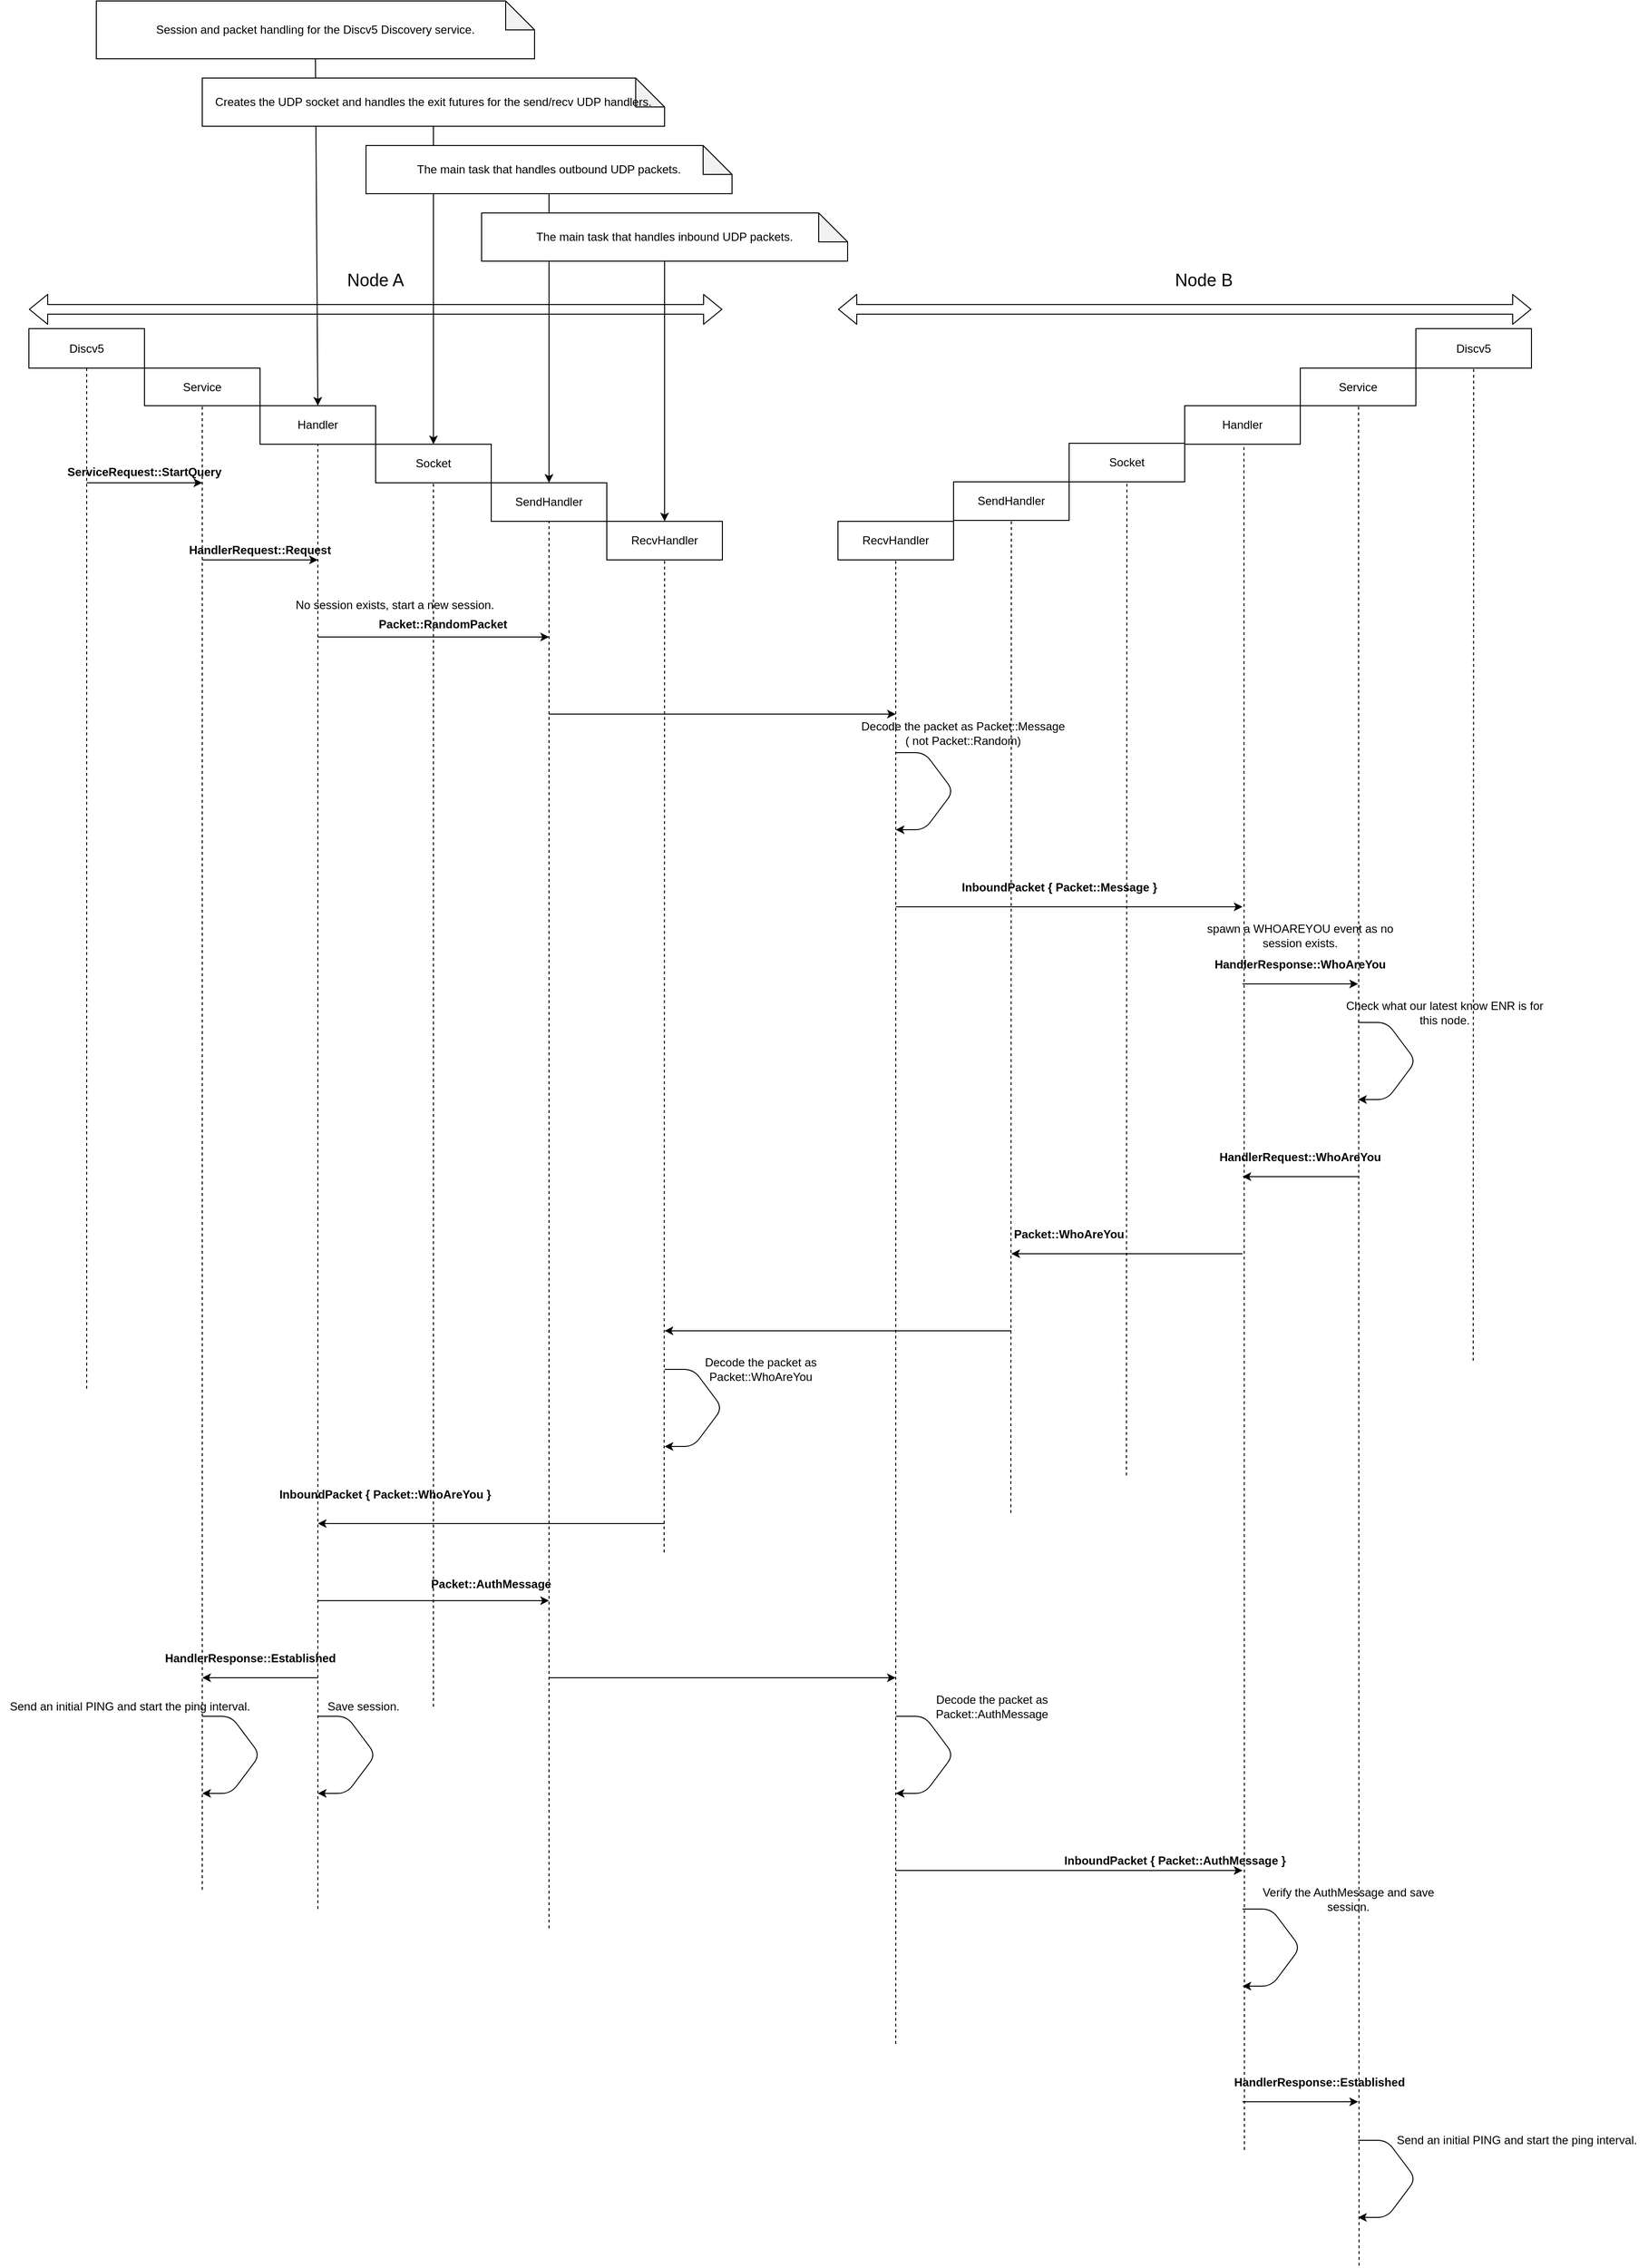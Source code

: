<mxfile version="13.6.5">
    <diagram id="ExdccTZqctQwAvQB16s_" name="Page-1">
        <mxGraphModel dx="1538" dy="1134" grid="1" gridSize="10" guides="1" tooltips="1" connect="1" arrows="1" fold="1" page="0" pageScale="1" pageWidth="827" pageHeight="1169" math="0" shadow="0">
            <root>
                <mxCell id="0"/>
                <mxCell id="1" parent="0"/>
                <mxCell id="8" value="" style="endArrow=classic;html=1;exitX=0.5;exitY=1;exitDx=0;exitDy=0;exitPerimeter=0;entryX=0.5;entryY=0;entryDx=0;entryDy=0;" edge="1" parent="1" source="6" target="2M91R3iAnrZrVvDSjcHK-4">
                    <mxGeometry width="50" height="50" relative="1" as="geometry">
                        <mxPoint x="272.5" y="-150" as="sourcePoint"/>
                        <mxPoint x="310" y="210" as="targetPoint"/>
                    </mxGeometry>
                </mxCell>
                <mxCell id="2M91R3iAnrZrVvDSjcHK-9" value="Node A" style="text;html=1;strokeColor=none;fillColor=none;align=center;verticalAlign=middle;whiteSpace=wrap;rounded=0;fontSize=18;" parent="1" vertex="1">
                    <mxGeometry x="320" y="60" width="80" height="20" as="geometry"/>
                </mxCell>
                <mxCell id="2M91R3iAnrZrVvDSjcHK-21" value="" style="shape=flexArrow;endArrow=classic;startArrow=classic;html=1;fontSize=18;" parent="1" edge="1">
                    <mxGeometry width="50" height="50" relative="1" as="geometry">
                        <mxPoint y="100" as="sourcePoint"/>
                        <mxPoint x="720" y="100" as="targetPoint"/>
                    </mxGeometry>
                </mxCell>
                <mxCell id="2M91R3iAnrZrVvDSjcHK-1" value="Discv5" style="rounded=0;whiteSpace=wrap;html=1;" parent="1" vertex="1">
                    <mxGeometry y="120" width="120" height="41" as="geometry"/>
                </mxCell>
                <mxCell id="2M91R3iAnrZrVvDSjcHK-2" value="Service" style="rounded=0;whiteSpace=wrap;html=1;" parent="1" vertex="1">
                    <mxGeometry x="120" y="161" width="120" height="39" as="geometry"/>
                </mxCell>
                <mxCell id="2M91R3iAnrZrVvDSjcHK-3" value="Handler" style="rounded=0;whiteSpace=wrap;html=1;" parent="1" vertex="1">
                    <mxGeometry x="240" y="200" width="120" height="40" as="geometry"/>
                </mxCell>
                <mxCell id="2M91R3iAnrZrVvDSjcHK-4" value="Socket" style="rounded=0;whiteSpace=wrap;html=1;" parent="1" vertex="1">
                    <mxGeometry x="360" y="240" width="120" height="40" as="geometry"/>
                </mxCell>
                <mxCell id="2M91R3iAnrZrVvDSjcHK-5" value="SendHandler" style="rounded=0;whiteSpace=wrap;html=1;" parent="1" vertex="1">
                    <mxGeometry x="480" y="280" width="120" height="40" as="geometry"/>
                </mxCell>
                <mxCell id="2M91R3iAnrZrVvDSjcHK-6" value="RecvHandler" style="rounded=0;whiteSpace=wrap;html=1;" parent="1" vertex="1">
                    <mxGeometry x="600" y="320" width="120" height="40" as="geometry"/>
                </mxCell>
                <mxCell id="2M91R3iAnrZrVvDSjcHK-20" value="" style="endArrow=classic;html=1;fontSize=18;" parent="1" edge="1">
                    <mxGeometry y="120" width="50" height="50" as="geometry">
                        <mxPoint x="60" y="280" as="sourcePoint"/>
                        <mxPoint x="180" y="280" as="targetPoint"/>
                    </mxGeometry>
                </mxCell>
                <mxCell id="2M91R3iAnrZrVvDSjcHK-23" value="ServiceRequest::StartQuery" style="text;html=1;strokeColor=none;fillColor=none;align=center;verticalAlign=middle;whiteSpace=wrap;rounded=0;fontSize=12;fontStyle=1" parent="1" vertex="1">
                    <mxGeometry x="100" y="259" width="40" height="20" as="geometry"/>
                </mxCell>
                <mxCell id="2M91R3iAnrZrVvDSjcHK-25" value="" style="endArrow=classic;html=1;fontSize=18;" parent="1" edge="1">
                    <mxGeometry x="10" y="130" width="50" height="50" as="geometry">
                        <mxPoint x="180" y="360" as="sourcePoint"/>
                        <mxPoint x="300" y="360" as="targetPoint"/>
                    </mxGeometry>
                </mxCell>
                <mxCell id="2M91R3iAnrZrVvDSjcHK-27" value="HandlerRequest::Request" style="text;html=1;strokeColor=none;fillColor=none;align=center;verticalAlign=middle;whiteSpace=wrap;rounded=0;fontSize=12;fontStyle=1" parent="1" vertex="1">
                    <mxGeometry x="220" y="340" width="40" height="20" as="geometry"/>
                </mxCell>
                <mxCell id="2M91R3iAnrZrVvDSjcHK-28" value="" style="endArrow=none;dashed=1;html=1;fontSize=12;entryX=0.5;entryY=1;entryDx=0;entryDy=0;" parent="1" target="2M91R3iAnrZrVvDSjcHK-1" edge="1">
                    <mxGeometry width="50" height="50" relative="1" as="geometry">
                        <mxPoint x="60" y="1220" as="sourcePoint"/>
                        <mxPoint x="80" y="230" as="targetPoint"/>
                    </mxGeometry>
                </mxCell>
                <mxCell id="2M91R3iAnrZrVvDSjcHK-29" value="" style="endArrow=none;dashed=1;html=1;fontSize=12;entryX=0.5;entryY=1;entryDx=0;entryDy=0;" parent="1" target="2M91R3iAnrZrVvDSjcHK-2" edge="1">
                    <mxGeometry width="50" height="50" relative="1" as="geometry">
                        <mxPoint x="180" y="1740" as="sourcePoint"/>
                        <mxPoint x="70" y="171" as="targetPoint"/>
                    </mxGeometry>
                </mxCell>
                <mxCell id="2M91R3iAnrZrVvDSjcHK-30" value="" style="endArrow=none;dashed=1;html=1;fontSize=12;entryX=0.5;entryY=1;entryDx=0;entryDy=0;" parent="1" target="2M91R3iAnrZrVvDSjcHK-3" edge="1">
                    <mxGeometry width="50" height="50" relative="1" as="geometry">
                        <mxPoint x="300" y="1760" as="sourcePoint"/>
                        <mxPoint x="299.5" y="250" as="targetPoint"/>
                    </mxGeometry>
                </mxCell>
                <mxCell id="2M91R3iAnrZrVvDSjcHK-31" value="" style="endArrow=none;dashed=1;html=1;fontSize=12;entryX=0.5;entryY=1;entryDx=0;entryDy=0;" parent="1" edge="1">
                    <mxGeometry width="50" height="50" relative="1" as="geometry">
                        <mxPoint x="420" y="1550" as="sourcePoint"/>
                        <mxPoint x="420" y="279" as="targetPoint"/>
                    </mxGeometry>
                </mxCell>
                <mxCell id="2M91R3iAnrZrVvDSjcHK-32" value="" style="endArrow=none;dashed=1;html=1;fontSize=12;" parent="1" edge="1">
                    <mxGeometry width="50" height="50" relative="1" as="geometry">
                        <mxPoint x="540" y="1780" as="sourcePoint"/>
                        <mxPoint x="540" y="320" as="targetPoint"/>
                    </mxGeometry>
                </mxCell>
                <mxCell id="2M91R3iAnrZrVvDSjcHK-33" value="" style="endArrow=none;dashed=1;html=1;fontSize=12;" parent="1" edge="1">
                    <mxGeometry width="50" height="50" relative="1" as="geometry">
                        <mxPoint x="659.5" y="1390" as="sourcePoint"/>
                        <mxPoint x="660" y="360" as="targetPoint"/>
                    </mxGeometry>
                </mxCell>
                <mxCell id="2M91R3iAnrZrVvDSjcHK-34" value="" style="endArrow=classic;html=1;fontSize=18;" parent="1" edge="1">
                    <mxGeometry x="20" y="140" width="50" height="50" as="geometry">
                        <mxPoint x="300" y="440" as="sourcePoint"/>
                        <mxPoint x="540" y="440" as="targetPoint"/>
                    </mxGeometry>
                </mxCell>
                <mxCell id="2M91R3iAnrZrVvDSjcHK-39" value="No session exists, start a new session." style="text;html=1;strokeColor=none;fillColor=none;align=center;verticalAlign=middle;whiteSpace=wrap;rounded=0;fontSize=12;" parent="1" vertex="1">
                    <mxGeometry x="270" y="397" width="220" height="20" as="geometry"/>
                </mxCell>
                <mxCell id="2M91R3iAnrZrVvDSjcHK-40" value="Packet::RandomPacket" style="text;html=1;strokeColor=none;fillColor=none;align=center;verticalAlign=middle;whiteSpace=wrap;rounded=0;fontSize=12;fontStyle=1" parent="1" vertex="1">
                    <mxGeometry x="320" y="417" width="220" height="20" as="geometry"/>
                </mxCell>
                <mxCell id="2M91R3iAnrZrVvDSjcHK-41" value="RecvHandler" style="rounded=0;whiteSpace=wrap;html=1;" parent="1" vertex="1">
                    <mxGeometry x="840" y="320" width="120" height="40" as="geometry"/>
                </mxCell>
                <mxCell id="2M91R3iAnrZrVvDSjcHK-42" value="SendHandler" style="rounded=0;whiteSpace=wrap;html=1;" parent="1" vertex="1">
                    <mxGeometry x="960" y="279" width="120" height="40" as="geometry"/>
                </mxCell>
                <mxCell id="2M91R3iAnrZrVvDSjcHK-43" value="Socket" style="rounded=0;whiteSpace=wrap;html=1;" parent="1" vertex="1">
                    <mxGeometry x="1080" y="239" width="120" height="40" as="geometry"/>
                </mxCell>
                <mxCell id="2M91R3iAnrZrVvDSjcHK-44" value="Handler" style="rounded=0;whiteSpace=wrap;html=1;" parent="1" vertex="1">
                    <mxGeometry x="1200" y="200" width="120" height="40" as="geometry"/>
                </mxCell>
                <mxCell id="2M91R3iAnrZrVvDSjcHK-45" value="Service" style="rounded=0;whiteSpace=wrap;html=1;" parent="1" vertex="1">
                    <mxGeometry x="1320" y="161" width="120" height="39" as="geometry"/>
                </mxCell>
                <mxCell id="2M91R3iAnrZrVvDSjcHK-46" value="Discv5" style="rounded=0;whiteSpace=wrap;html=1;" parent="1" vertex="1">
                    <mxGeometry x="1440" y="120" width="120" height="41" as="geometry"/>
                </mxCell>
                <mxCell id="2M91R3iAnrZrVvDSjcHK-47" value="" style="shape=flexArrow;endArrow=classic;startArrow=classic;html=1;fontSize=18;" parent="1" edge="1">
                    <mxGeometry width="50" height="50" relative="1" as="geometry">
                        <mxPoint x="840" y="100" as="sourcePoint"/>
                        <mxPoint x="1560" y="100" as="targetPoint"/>
                    </mxGeometry>
                </mxCell>
                <mxCell id="2M91R3iAnrZrVvDSjcHK-48" value="Node B" style="text;html=1;strokeColor=none;fillColor=none;align=center;verticalAlign=middle;whiteSpace=wrap;rounded=0;fontSize=18;" parent="1" vertex="1">
                    <mxGeometry x="1180" y="60" width="80" height="20" as="geometry"/>
                </mxCell>
                <mxCell id="2M91R3iAnrZrVvDSjcHK-49" value="" style="endArrow=none;dashed=1;html=1;fontSize=12;" parent="1" edge="1">
                    <mxGeometry width="50" height="50" relative="1" as="geometry">
                        <mxPoint x="900" y="1900" as="sourcePoint"/>
                        <mxPoint x="900" y="360" as="targetPoint"/>
                    </mxGeometry>
                </mxCell>
                <mxCell id="2M91R3iAnrZrVvDSjcHK-50" value="" style="endArrow=none;dashed=1;html=1;fontSize=12;" parent="1" edge="1">
                    <mxGeometry width="50" height="50" relative="1" as="geometry">
                        <mxPoint x="1019.5" y="1349" as="sourcePoint"/>
                        <mxPoint x="1020" y="319" as="targetPoint"/>
                    </mxGeometry>
                </mxCell>
                <mxCell id="2M91R3iAnrZrVvDSjcHK-51" value="" style="endArrow=none;dashed=1;html=1;fontSize=12;" parent="1" edge="1">
                    <mxGeometry width="50" height="50" relative="1" as="geometry">
                        <mxPoint x="1139.5" y="1310" as="sourcePoint"/>
                        <mxPoint x="1140" y="280" as="targetPoint"/>
                    </mxGeometry>
                </mxCell>
                <mxCell id="2M91R3iAnrZrVvDSjcHK-52" value="" style="endArrow=classic;html=1;fontSize=18;" parent="1" edge="1">
                    <mxGeometry x="260" y="220" width="50" height="50" as="geometry">
                        <mxPoint x="540" y="520" as="sourcePoint"/>
                        <mxPoint x="900" y="520" as="targetPoint"/>
                    </mxGeometry>
                </mxCell>
                <mxCell id="2M91R3iAnrZrVvDSjcHK-53" value="" style="endArrow=none;dashed=1;html=1;fontSize=12;" parent="1" edge="1">
                    <mxGeometry width="50" height="50" relative="1" as="geometry">
                        <mxPoint x="1262" y="2010" as="sourcePoint"/>
                        <mxPoint x="1261.5" y="240" as="targetPoint"/>
                    </mxGeometry>
                </mxCell>
                <mxCell id="2M91R3iAnrZrVvDSjcHK-54" value="" style="endArrow=none;dashed=1;html=1;fontSize=12;" parent="1" edge="1">
                    <mxGeometry width="50" height="50" relative="1" as="geometry">
                        <mxPoint x="1381" y="2130" as="sourcePoint"/>
                        <mxPoint x="1380.5" y="200" as="targetPoint"/>
                    </mxGeometry>
                </mxCell>
                <mxCell id="2M91R3iAnrZrVvDSjcHK-55" value="" style="endArrow=none;dashed=1;html=1;fontSize=12;" parent="1" edge="1">
                    <mxGeometry width="50" height="50" relative="1" as="geometry">
                        <mxPoint x="1499.5" y="1191" as="sourcePoint"/>
                        <mxPoint x="1500" y="161" as="targetPoint"/>
                    </mxGeometry>
                </mxCell>
                <mxCell id="2M91R3iAnrZrVvDSjcHK-56" value="" style="endArrow=classic;html=1;fontSize=18;" parent="1" edge="1">
                    <mxGeometry x="620" y="420" width="50" height="50" as="geometry">
                        <mxPoint x="900" y="720" as="sourcePoint"/>
                        <mxPoint x="1260" y="720" as="targetPoint"/>
                    </mxGeometry>
                </mxCell>
                <mxCell id="2M91R3iAnrZrVvDSjcHK-58" value="" style="endArrow=classic;html=1;fontSize=12;" parent="1" edge="1">
                    <mxGeometry width="50" height="50" relative="1" as="geometry">
                        <mxPoint x="900" y="560" as="sourcePoint"/>
                        <mxPoint x="900" y="640" as="targetPoint"/>
                        <Array as="points">
                            <mxPoint x="930" y="560"/>
                            <mxPoint x="960" y="600"/>
                            <mxPoint x="930" y="640"/>
                        </Array>
                    </mxGeometry>
                </mxCell>
                <mxCell id="2M91R3iAnrZrVvDSjcHK-59" value="Decode the packet as Packet::Message ( not Packet::Random)" style="text;html=1;strokeColor=none;fillColor=none;align=center;verticalAlign=middle;whiteSpace=wrap;rounded=0;fontSize=12;" parent="1" vertex="1">
                    <mxGeometry x="860" y="530" width="220" height="20" as="geometry"/>
                </mxCell>
                <mxCell id="2M91R3iAnrZrVvDSjcHK-60" value="InboundPacket { Packet::Message }" style="text;html=1;strokeColor=none;fillColor=none;align=center;verticalAlign=middle;whiteSpace=wrap;rounded=0;fontSize=12;fontStyle=1" parent="1" vertex="1">
                    <mxGeometry x="960" y="690" width="220" height="20" as="geometry"/>
                </mxCell>
                <mxCell id="2M91R3iAnrZrVvDSjcHK-61" value="" style="endArrow=classic;html=1;fontSize=12;" parent="1" edge="1">
                    <mxGeometry width="50" height="50" relative="1" as="geometry">
                        <mxPoint x="1380" y="840" as="sourcePoint"/>
                        <mxPoint x="1380" y="920" as="targetPoint"/>
                        <Array as="points">
                            <mxPoint x="1410" y="840"/>
                            <mxPoint x="1440" y="880"/>
                            <mxPoint x="1410" y="920"/>
                        </Array>
                    </mxGeometry>
                </mxCell>
                <mxCell id="2M91R3iAnrZrVvDSjcHK-63" value="" style="endArrow=classic;html=1;fontSize=18;" parent="1" edge="1">
                    <mxGeometry x="980" y="500" width="50" height="50" as="geometry">
                        <mxPoint x="1260" y="800" as="sourcePoint"/>
                        <mxPoint x="1380" y="800" as="targetPoint"/>
                    </mxGeometry>
                </mxCell>
                <mxCell id="2M91R3iAnrZrVvDSjcHK-65" value="HandlerResponse::WhoAreYou" style="text;html=1;strokeColor=none;fillColor=none;align=center;verticalAlign=middle;whiteSpace=wrap;rounded=0;fontSize=12;fontStyle=1" parent="1" vertex="1">
                    <mxGeometry x="1210" y="770" width="220" height="20" as="geometry"/>
                </mxCell>
                <mxCell id="2M91R3iAnrZrVvDSjcHK-69" value="spawn a WHOAREYOU event as no session exists." style="text;html=1;strokeColor=none;fillColor=none;align=center;verticalAlign=middle;whiteSpace=wrap;rounded=0;fontSize=12;" parent="1" vertex="1">
                    <mxGeometry x="1210" y="740" width="220" height="20" as="geometry"/>
                </mxCell>
                <mxCell id="2M91R3iAnrZrVvDSjcHK-70" value="Check what our latest know ENR is for this node." style="text;html=1;strokeColor=none;fillColor=none;align=center;verticalAlign=middle;whiteSpace=wrap;rounded=0;fontSize=12;" parent="1" vertex="1">
                    <mxGeometry x="1360" y="820" width="220" height="20" as="geometry"/>
                </mxCell>
                <mxCell id="2M91R3iAnrZrVvDSjcHK-72" value="" style="endArrow=classic;html=1;fontSize=18;" parent="1" edge="1">
                    <mxGeometry x="990" y="510" width="50" height="50" as="geometry">
                        <mxPoint x="1380" y="1000" as="sourcePoint"/>
                        <mxPoint x="1260" y="1000" as="targetPoint"/>
                    </mxGeometry>
                </mxCell>
                <mxCell id="2M91R3iAnrZrVvDSjcHK-73" value="HandlerRequest::WhoAreYou" style="text;html=1;strokeColor=none;fillColor=none;align=center;verticalAlign=middle;whiteSpace=wrap;rounded=0;fontSize=12;fontStyle=1" parent="1" vertex="1">
                    <mxGeometry x="1210" y="970" width="220" height="20" as="geometry"/>
                </mxCell>
                <mxCell id="2M91R3iAnrZrVvDSjcHK-74" value="" style="endArrow=classic;html=1;fontSize=18;" parent="1" edge="1">
                    <mxGeometry x="1000" y="520" width="50" height="50" as="geometry">
                        <mxPoint x="1260" y="1080" as="sourcePoint"/>
                        <mxPoint x="1020" y="1080" as="targetPoint"/>
                    </mxGeometry>
                </mxCell>
                <mxCell id="2M91R3iAnrZrVvDSjcHK-75" value="Packet::WhoAreYou" style="text;html=1;strokeColor=none;fillColor=none;align=center;verticalAlign=middle;whiteSpace=wrap;rounded=0;fontSize=12;fontStyle=1" parent="1" vertex="1">
                    <mxGeometry x="970" y="1050" width="220" height="20" as="geometry"/>
                </mxCell>
                <mxCell id="2M91R3iAnrZrVvDSjcHK-76" value="" style="endArrow=classic;html=1;fontSize=18;" parent="1" edge="1">
                    <mxGeometry x="1010" y="530" width="50" height="50" as="geometry">
                        <mxPoint x="1020" y="1160" as="sourcePoint"/>
                        <mxPoint x="660" y="1160" as="targetPoint"/>
                    </mxGeometry>
                </mxCell>
                <mxCell id="2M91R3iAnrZrVvDSjcHK-77" value="Decode the packet as Packet::WhoAreYou" style="text;html=1;strokeColor=none;fillColor=none;align=center;verticalAlign=middle;whiteSpace=wrap;rounded=0;fontSize=12;" parent="1" vertex="1">
                    <mxGeometry x="650" y="1190" width="220" height="20" as="geometry"/>
                </mxCell>
                <mxCell id="2M91R3iAnrZrVvDSjcHK-80" value="" style="endArrow=classic;html=1;fontSize=12;" parent="1" edge="1">
                    <mxGeometry width="50" height="50" relative="1" as="geometry">
                        <mxPoint x="660" y="1200" as="sourcePoint"/>
                        <mxPoint x="660" y="1280" as="targetPoint"/>
                        <Array as="points">
                            <mxPoint x="690" y="1200"/>
                            <mxPoint x="720" y="1240"/>
                            <mxPoint x="690" y="1280"/>
                        </Array>
                    </mxGeometry>
                </mxCell>
                <mxCell id="2M91R3iAnrZrVvDSjcHK-81" value="" style="endArrow=classic;html=1;fontSize=18;" parent="1" edge="1">
                    <mxGeometry x="1020" y="540" width="50" height="50" as="geometry">
                        <mxPoint x="660" y="1360" as="sourcePoint"/>
                        <mxPoint x="300" y="1360" as="targetPoint"/>
                    </mxGeometry>
                </mxCell>
                <mxCell id="2M91R3iAnrZrVvDSjcHK-82" value="InboundPacket { Packet::WhoAreYou }" style="text;html=1;strokeColor=none;fillColor=none;align=center;verticalAlign=middle;whiteSpace=wrap;rounded=0;fontSize=12;fontStyle=1" parent="1" vertex="1">
                    <mxGeometry x="250" y="1320" width="240" height="20" as="geometry"/>
                </mxCell>
                <mxCell id="2M91R3iAnrZrVvDSjcHK-83" value="" style="endArrow=classic;html=1;fontSize=18;" parent="1" edge="1">
                    <mxGeometry x="1030" y="550" width="50" height="50" as="geometry">
                        <mxPoint x="300" y="1440" as="sourcePoint"/>
                        <mxPoint x="540" y="1440" as="targetPoint"/>
                    </mxGeometry>
                </mxCell>
                <mxCell id="2M91R3iAnrZrVvDSjcHK-84" value="Packet::AuthMessage" style="text;html=1;strokeColor=none;fillColor=none;align=center;verticalAlign=middle;whiteSpace=wrap;rounded=0;fontSize=12;fontStyle=1" parent="1" vertex="1">
                    <mxGeometry x="360" y="1413" width="240" height="20" as="geometry"/>
                </mxCell>
                <mxCell id="2M91R3iAnrZrVvDSjcHK-85" value="" style="endArrow=classic;html=1;fontSize=18;" parent="1" edge="1">
                    <mxGeometry x="1270" y="630" width="50" height="50" as="geometry">
                        <mxPoint x="540" y="1520" as="sourcePoint"/>
                        <mxPoint x="900" y="1520" as="targetPoint"/>
                    </mxGeometry>
                </mxCell>
                <mxCell id="2M91R3iAnrZrVvDSjcHK-86" value="" style="endArrow=classic;html=1;fontSize=12;" parent="1" edge="1">
                    <mxGeometry width="50" height="50" relative="1" as="geometry">
                        <mxPoint x="900" y="1560" as="sourcePoint"/>
                        <mxPoint x="900" y="1640" as="targetPoint"/>
                        <Array as="points">
                            <mxPoint x="930" y="1560"/>
                            <mxPoint x="960" y="1600"/>
                            <mxPoint x="930" y="1640"/>
                        </Array>
                    </mxGeometry>
                </mxCell>
                <mxCell id="2M91R3iAnrZrVvDSjcHK-87" value="Decode the packet as Packet::AuthMessage" style="text;html=1;strokeColor=none;fillColor=none;align=center;verticalAlign=middle;whiteSpace=wrap;rounded=0;fontSize=12;" parent="1" vertex="1">
                    <mxGeometry x="890" y="1540" width="220" height="20" as="geometry"/>
                </mxCell>
                <mxCell id="2M91R3iAnrZrVvDSjcHK-88" value="" style="endArrow=classic;html=1;fontSize=18;" parent="1" edge="1">
                    <mxGeometry x="1630" y="830" width="50" height="50" as="geometry">
                        <mxPoint x="900" y="1720" as="sourcePoint"/>
                        <mxPoint x="1260" y="1720" as="targetPoint"/>
                    </mxGeometry>
                </mxCell>
                <mxCell id="2M91R3iAnrZrVvDSjcHK-89" value="InboundPacket { Packet::AuthMessage }" style="text;html=1;strokeColor=none;fillColor=none;align=center;verticalAlign=middle;whiteSpace=wrap;rounded=0;fontSize=12;fontStyle=1" parent="1" vertex="1">
                    <mxGeometry x="1070" y="1700" width="240" height="20" as="geometry"/>
                </mxCell>
                <mxCell id="2M91R3iAnrZrVvDSjcHK-90" value="" style="endArrow=classic;html=1;fontSize=12;" parent="1" edge="1">
                    <mxGeometry width="50" height="50" relative="1" as="geometry">
                        <mxPoint x="1260" y="1760" as="sourcePoint"/>
                        <mxPoint x="1260" y="1840" as="targetPoint"/>
                        <Array as="points">
                            <mxPoint x="1290" y="1760"/>
                            <mxPoint x="1320" y="1800"/>
                            <mxPoint x="1290" y="1840"/>
                        </Array>
                    </mxGeometry>
                </mxCell>
                <mxCell id="2M91R3iAnrZrVvDSjcHK-91" value="Verify the AuthMessage and save session." style="text;html=1;strokeColor=none;fillColor=none;align=center;verticalAlign=middle;whiteSpace=wrap;rounded=0;fontSize=12;" parent="1" vertex="1">
                    <mxGeometry x="1260" y="1740" width="220" height="20" as="geometry"/>
                </mxCell>
                <mxCell id="2M91R3iAnrZrVvDSjcHK-92" value="" style="endArrow=classic;html=1;fontSize=18;" parent="1" edge="1">
                    <mxGeometry x="1990" y="1070" width="50" height="50" as="geometry">
                        <mxPoint x="1260" y="1960" as="sourcePoint"/>
                        <mxPoint x="1380" y="1960" as="targetPoint"/>
                    </mxGeometry>
                </mxCell>
                <mxCell id="2M91R3iAnrZrVvDSjcHK-93" value="HandlerResponse::Established" style="text;html=1;strokeColor=none;fillColor=none;align=center;verticalAlign=middle;whiteSpace=wrap;rounded=0;fontSize=12;fontStyle=1" parent="1" vertex="1">
                    <mxGeometry x="1220" y="1930" width="240" height="20" as="geometry"/>
                </mxCell>
                <mxCell id="2M91R3iAnrZrVvDSjcHK-94" value="Send an initial PING and start the ping interval." style="text;html=1;strokeColor=none;fillColor=none;align=center;verticalAlign=middle;whiteSpace=wrap;rounded=0;fontSize=12;" parent="1" vertex="1">
                    <mxGeometry x="1410" y="1990" width="270" height="20" as="geometry"/>
                </mxCell>
                <mxCell id="2M91R3iAnrZrVvDSjcHK-95" value="" style="endArrow=classic;html=1;fontSize=12;" parent="1" edge="1">
                    <mxGeometry width="50" height="50" relative="1" as="geometry">
                        <mxPoint x="1380" y="2000" as="sourcePoint"/>
                        <mxPoint x="1380" y="2080" as="targetPoint"/>
                        <Array as="points">
                            <mxPoint x="1410" y="2000"/>
                            <mxPoint x="1440" y="2040"/>
                            <mxPoint x="1410" y="2080"/>
                        </Array>
                    </mxGeometry>
                </mxCell>
                <mxCell id="2M91R3iAnrZrVvDSjcHK-96" value="" style="endArrow=classic;html=1;fontSize=18;" parent="1" edge="1">
                    <mxGeometry x="660" y="700" width="50" height="50" as="geometry">
                        <mxPoint x="300" y="1520" as="sourcePoint"/>
                        <mxPoint x="180" y="1520" as="targetPoint"/>
                    </mxGeometry>
                </mxCell>
                <mxCell id="2M91R3iAnrZrVvDSjcHK-97" value="HandlerResponse::Established" style="text;html=1;strokeColor=none;fillColor=none;align=center;verticalAlign=middle;whiteSpace=wrap;rounded=0;fontSize=12;fontStyle=1" parent="1" vertex="1">
                    <mxGeometry x="110" y="1490" width="240" height="20" as="geometry"/>
                </mxCell>
                <mxCell id="2M91R3iAnrZrVvDSjcHK-98" value="" style="endArrow=classic;html=1;fontSize=12;" parent="1" edge="1">
                    <mxGeometry width="50" height="50" relative="1" as="geometry">
                        <mxPoint x="180" y="1560" as="sourcePoint"/>
                        <mxPoint x="180" y="1640" as="targetPoint"/>
                        <Array as="points">
                            <mxPoint x="210" y="1560"/>
                            <mxPoint x="240" y="1600"/>
                            <mxPoint x="210" y="1640"/>
                        </Array>
                    </mxGeometry>
                </mxCell>
                <mxCell id="2M91R3iAnrZrVvDSjcHK-99" value="Send an initial PING and start the ping interval." style="text;html=1;strokeColor=none;fillColor=none;align=center;verticalAlign=middle;whiteSpace=wrap;rounded=0;fontSize=12;" parent="1" vertex="1">
                    <mxGeometry x="-30" y="1540" width="270" height="20" as="geometry"/>
                </mxCell>
                <mxCell id="2M91R3iAnrZrVvDSjcHK-101" value="" style="endArrow=classic;html=1;fontSize=12;" parent="1" edge="1">
                    <mxGeometry width="50" height="50" relative="1" as="geometry">
                        <mxPoint x="300" y="1560" as="sourcePoint"/>
                        <mxPoint x="300" y="1640" as="targetPoint"/>
                        <Array as="points">
                            <mxPoint x="330" y="1560"/>
                            <mxPoint x="360" y="1600"/>
                            <mxPoint x="330" y="1640"/>
                        </Array>
                    </mxGeometry>
                </mxCell>
                <mxCell id="2M91R3iAnrZrVvDSjcHK-102" value="Save session." style="text;html=1;strokeColor=none;fillColor=none;align=center;verticalAlign=middle;whiteSpace=wrap;rounded=0;fontSize=12;" parent="1" vertex="1">
                    <mxGeometry x="270" y="1540" width="155" height="20" as="geometry"/>
                </mxCell>
                <mxCell id="4" value="Session and packet handling for the Discv5 Discovery service." style="shape=note;whiteSpace=wrap;html=1;backgroundOutline=1;darkOpacity=0.05;" vertex="1" parent="1">
                    <mxGeometry x="70" y="-220" width="455" height="60" as="geometry"/>
                </mxCell>
                <mxCell id="5" value="" style="endArrow=classic;html=1;exitX=0.5;exitY=1;exitDx=0;exitDy=0;exitPerimeter=0;entryX=0.5;entryY=0;entryDx=0;entryDy=0;" edge="1" parent="1" source="4" target="2M91R3iAnrZrVvDSjcHK-3">
                    <mxGeometry width="50" height="50" relative="1" as="geometry">
                        <mxPoint x="270" y="70" as="sourcePoint"/>
                        <mxPoint x="320" y="20" as="targetPoint"/>
                    </mxGeometry>
                </mxCell>
                <mxCell id="6" value="Creates the UDP socket and handles the exit futures for the send/recv UDP handlers." style="shape=note;whiteSpace=wrap;html=1;backgroundOutline=1;darkOpacity=0.05;" vertex="1" parent="1">
                    <mxGeometry x="180" y="-140" width="480" height="50" as="geometry"/>
                </mxCell>
                <mxCell id="7" value="The main task that handles outbound UDP packets." style="shape=note;whiteSpace=wrap;html=1;backgroundOutline=1;darkOpacity=0.05;" vertex="1" parent="1">
                    <mxGeometry x="350" y="-70" width="380" height="50" as="geometry"/>
                </mxCell>
                <mxCell id="9" value="" style="endArrow=classic;html=1;exitX=0.5;exitY=1;exitDx=0;exitDy=0;exitPerimeter=0;entryX=0.5;entryY=0;entryDx=0;entryDy=0;" edge="1" parent="1" source="7" target="2M91R3iAnrZrVvDSjcHK-5">
                    <mxGeometry width="50" height="50" relative="1" as="geometry">
                        <mxPoint x="370" y="-80" as="sourcePoint"/>
                        <mxPoint x="430" y="250" as="targetPoint"/>
                    </mxGeometry>
                </mxCell>
                <mxCell id="10" value="The main task that handles inbound UDP packets." style="shape=note;whiteSpace=wrap;html=1;backgroundOutline=1;darkOpacity=0.05;" vertex="1" parent="1">
                    <mxGeometry x="470" width="380" height="50" as="geometry"/>
                </mxCell>
                <mxCell id="11" value="" style="endArrow=classic;html=1;exitX=0.5;exitY=1;exitDx=0;exitDy=0;exitPerimeter=0;entryX=0.5;entryY=0;entryDx=0;entryDy=0;" edge="1" parent="1" source="10" target="2M91R3iAnrZrVvDSjcHK-6">
                    <mxGeometry width="50" height="50" relative="1" as="geometry">
                        <mxPoint x="530" y="-10" as="sourcePoint"/>
                        <mxPoint x="550" y="290" as="targetPoint"/>
                    </mxGeometry>
                </mxCell>
            </root>
        </mxGraphModel>
    </diagram>
</mxfile>